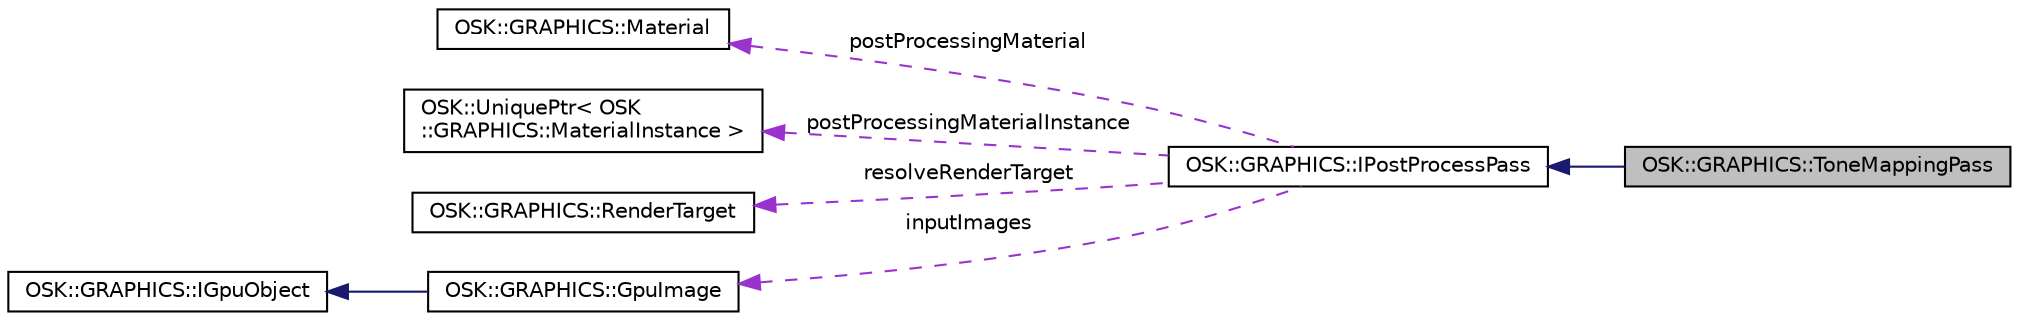 digraph "OSK::GRAPHICS::ToneMappingPass"
{
 // LATEX_PDF_SIZE
  edge [fontname="Helvetica",fontsize="10",labelfontname="Helvetica",labelfontsize="10"];
  node [fontname="Helvetica",fontsize="10",shape=record];
  rankdir="LR";
  Node1 [label="OSK::GRAPHICS::ToneMappingPass",height=0.2,width=0.4,color="black", fillcolor="grey75", style="filled", fontcolor="black",tooltip=" "];
  Node2 -> Node1 [dir="back",color="midnightblue",fontsize="10",style="solid"];
  Node2 [label="OSK::GRAPHICS::IPostProcessPass",height=0.2,width=0.4,color="black", fillcolor="white", style="filled",URL="$class_o_s_k_1_1_g_r_a_p_h_i_c_s_1_1_i_post_process_pass.html",tooltip="Clase base que permite ejecutar pases de efectos de postprocesamiento."];
  Node3 -> Node2 [dir="back",color="darkorchid3",fontsize="10",style="dashed",label=" postProcessingMaterial" ];
  Node3 [label="OSK::GRAPHICS::Material",height=0.2,width=0.4,color="black", fillcolor="white", style="filled",URL="$class_o_s_k_1_1_g_r_a_p_h_i_c_s_1_1_material.html",tooltip="Un material define el comportamiento del renderizador con un objeto en concreto. Debe definirse el la..."];
  Node4 -> Node2 [dir="back",color="darkorchid3",fontsize="10",style="dashed",label=" postProcessingMaterialInstance" ];
  Node4 [label="OSK::UniquePtr\< OSK\l::GRAPHICS::MaterialInstance \>",height=0.2,width=0.4,color="black", fillcolor="white", style="filled",URL="$class_o_s_k_1_1_unique_ptr.html",tooltip=" "];
  Node5 -> Node2 [dir="back",color="darkorchid3",fontsize="10",style="dashed",label=" resolveRenderTarget" ];
  Node5 [label="OSK::GRAPHICS::RenderTarget",height=0.2,width=0.4,color="black", fillcolor="white", style="filled",URL="$class_o_s_k_1_1_g_r_a_p_h_i_c_s_1_1_render_target.html",tooltip="Representa una textura a la que se puede renderizar."];
  Node6 -> Node2 [dir="back",color="darkorchid3",fontsize="10",style="dashed",label=" inputImages" ];
  Node6 [label="OSK::GRAPHICS::GpuImage",height=0.2,width=0.4,color="black", fillcolor="white", style="filled",URL="$class_o_s_k_1_1_g_r_a_p_h_i_c_s_1_1_gpu_image.html",tooltip="Representación interna de una imagen en la GPU."];
  Node7 -> Node6 [dir="back",color="midnightblue",fontsize="10",style="solid"];
  Node7 [label="OSK::GRAPHICS::IGpuObject",height=0.2,width=0.4,color="black", fillcolor="white", style="filled",URL="$class_o_s_k_1_1_g_r_a_p_h_i_c_s_1_1_i_gpu_object.html",tooltip="Interfaz común para los objetos almacenados en la CPU."];
}
